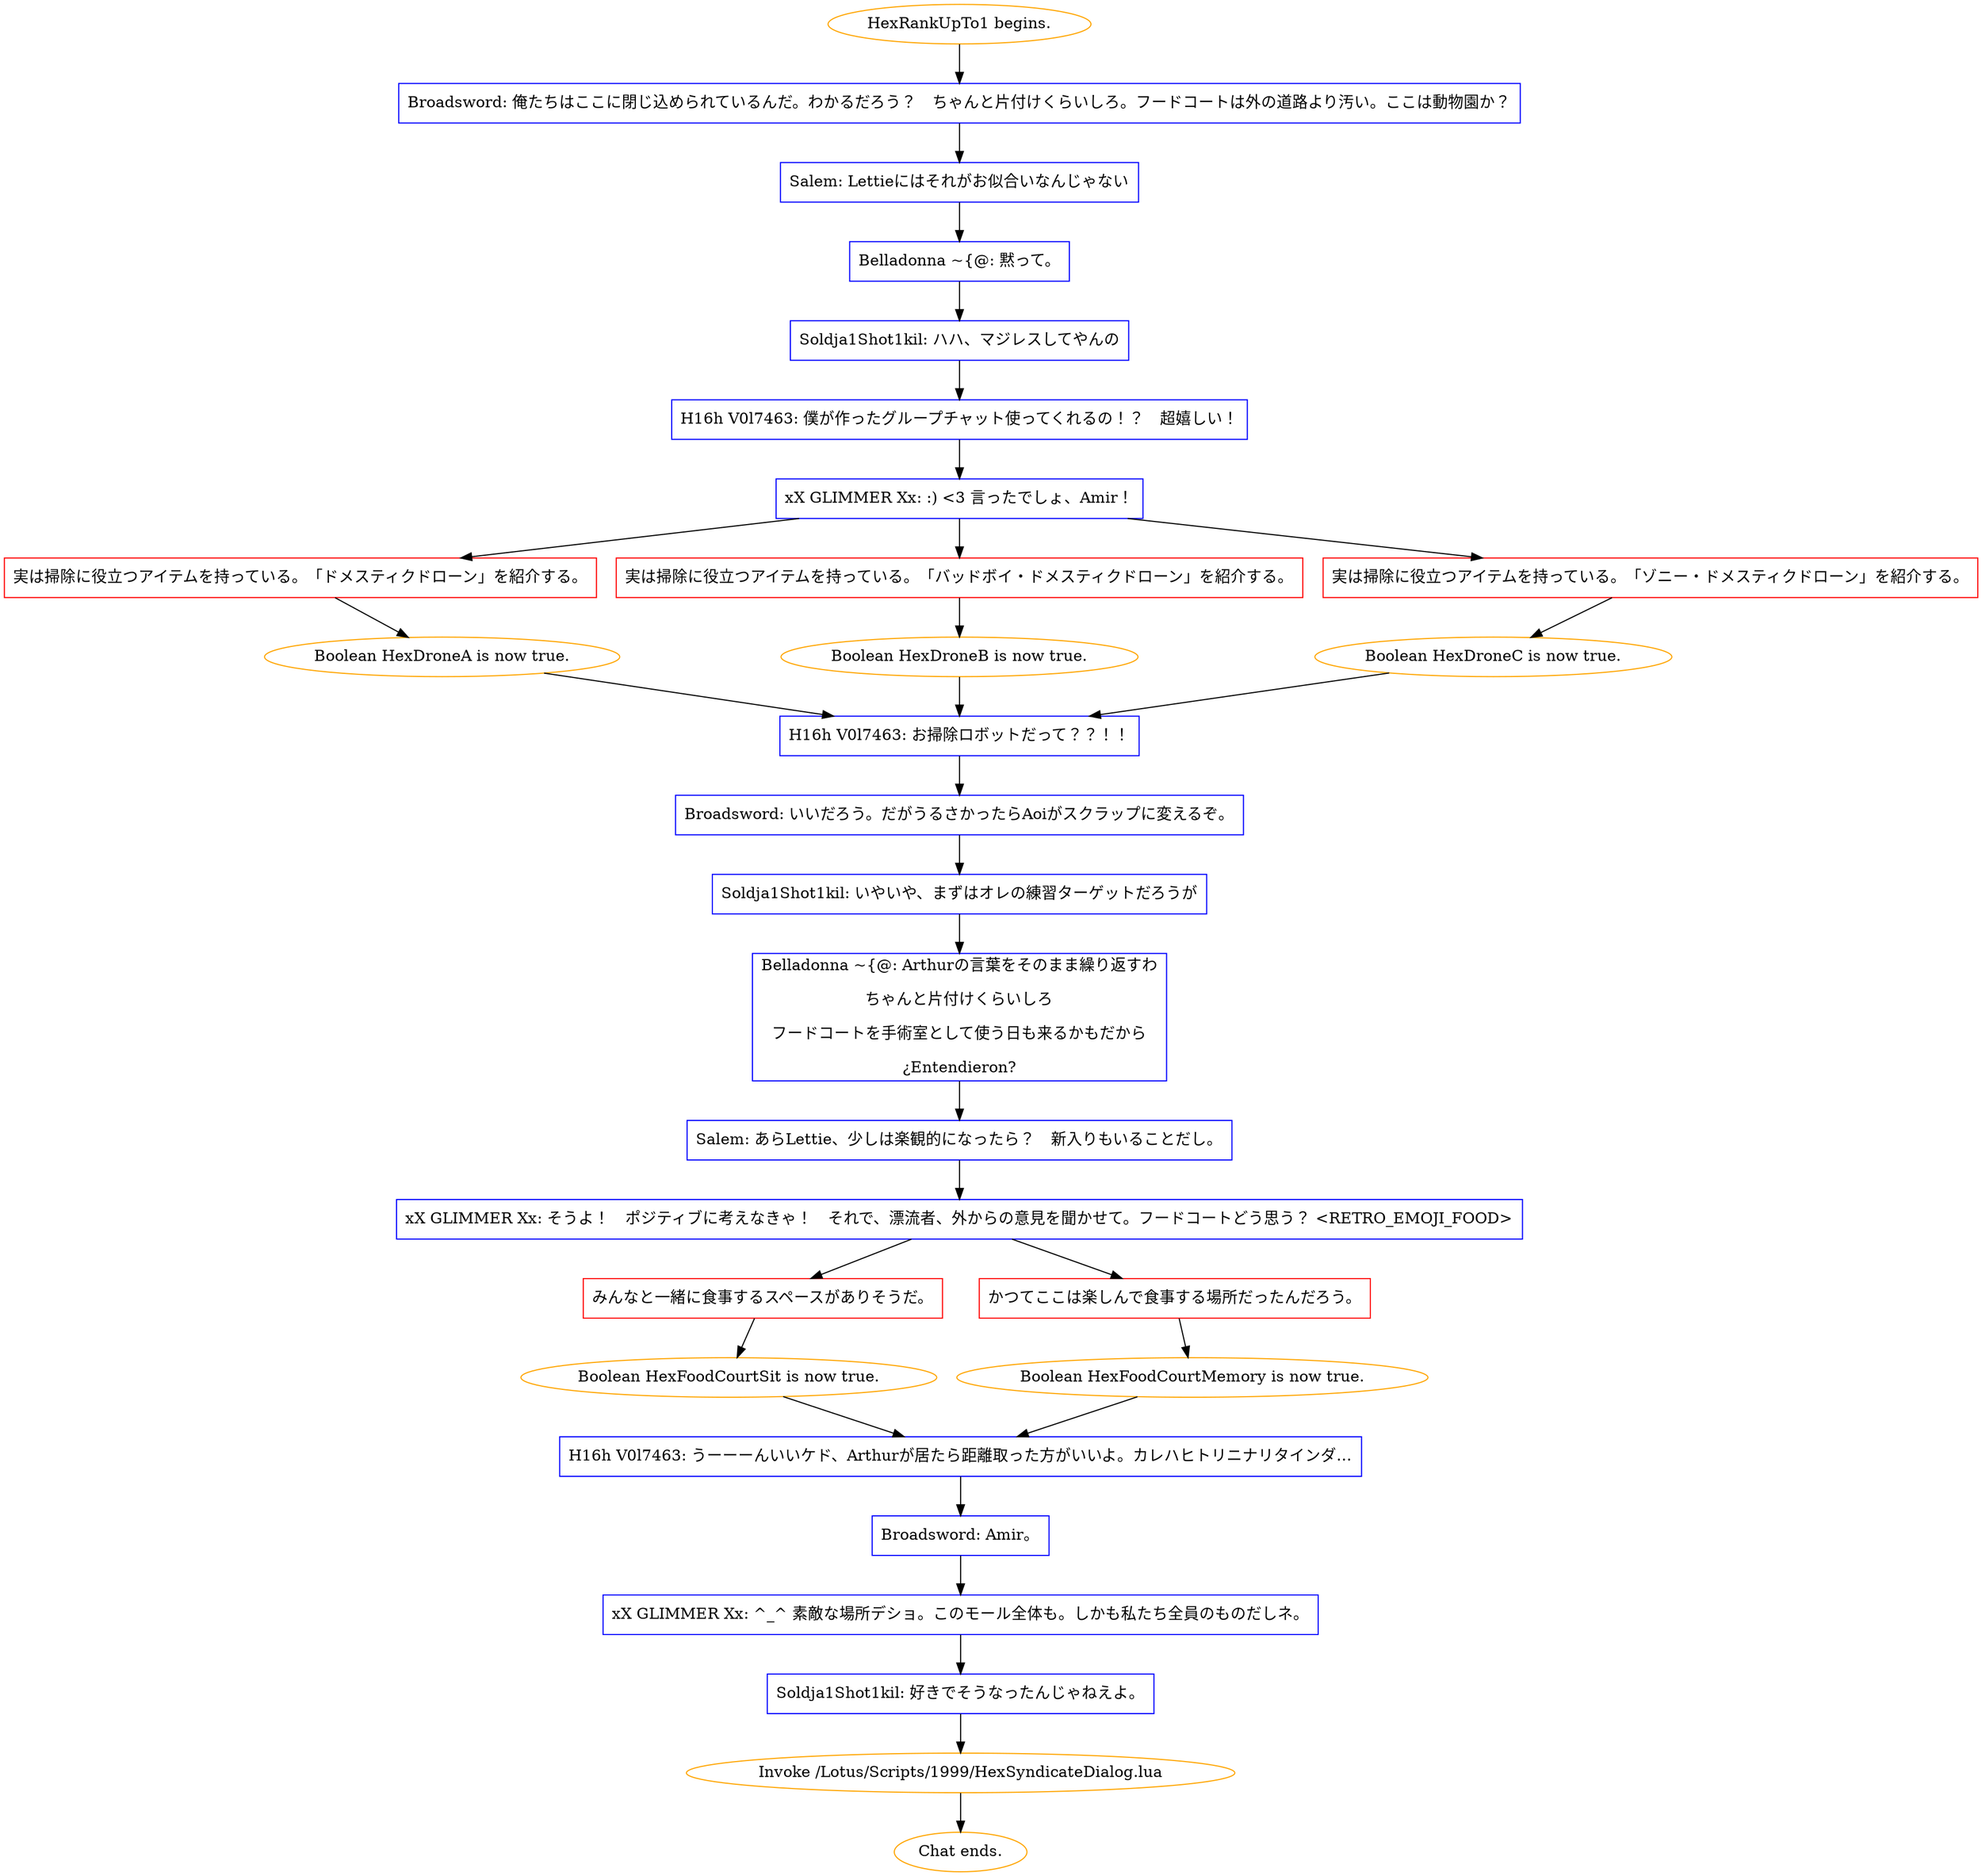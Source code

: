 digraph {
	"HexRankUpTo1 begins." [color=orange];
		"HexRankUpTo1 begins." -> j3847567058;
	j3847567058 [label="Broadsword: 俺たちはここに閉じ込められているんだ。わかるだろう？　ちゃんと片付けくらいしろ。フードコートは外の道路より汚い。ここは動物園か？",shape=box,color=blue];
		j3847567058 -> j4020102165;
	j4020102165 [label="Salem: Lettieにはそれがお似合いなんじゃない",shape=box,color=blue];
		j4020102165 -> j4146319996;
	j4146319996 [label="Belladonna ~{@: 黙って。",shape=box,color=blue];
		j4146319996 -> j2018386304;
	j2018386304 [label="Soldja1Shot1kil: ハハ、マジレスしてやんの",shape=box,color=blue];
		j2018386304 -> j298530191;
	j298530191 [label="H16h V0l7463: 僕が作ったグループチャット使ってくれるの！？　超嬉しい！",shape=box,color=blue];
		j298530191 -> j2885884767;
	j2885884767 [label="xX GLIMMER Xx: :) <3 言ったでしょ、Amir！",shape=box,color=blue];
		j2885884767 -> j4113939877;
		j2885884767 -> j1098011553;
		j2885884767 -> j1372282490;
	j4113939877 [label="実は掃除に役立つアイテムを持っている。「ドメスティクドローン」を紹介する。",shape=box,color=red];
		j4113939877 -> j2122431720;
	j1098011553 [label="実は掃除に役立つアイテムを持っている。「バッドボイ・ドメスティクドローン」を紹介する。",shape=box,color=red];
		j1098011553 -> j1795633888;
	j1372282490 [label="実は掃除に役立つアイテムを持っている。「ゾニー・ドメスティクドローン」を紹介する。",shape=box,color=red];
		j1372282490 -> j626752945;
	j2122431720 [label="Boolean HexDroneA is now true.",color=orange];
		j2122431720 -> j3974249042;
	j1795633888 [label="Boolean HexDroneB is now true.",color=orange];
		j1795633888 -> j3974249042;
	j626752945 [label="Boolean HexDroneC is now true.",color=orange];
		j626752945 -> j3974249042;
	j3974249042 [label="H16h V0l7463: お掃除ロボットだって？？！！",shape=box,color=blue];
		j3974249042 -> j1917377032;
	j1917377032 [label="Broadsword: いいだろう。だがうるさかったらAoiがスクラップに変えるぞ。",shape=box,color=blue];
		j1917377032 -> j2803741744;
	j2803741744 [label="Soldja1Shot1kil: いやいや、まずはオレの練習ターゲットだろうが",shape=box,color=blue];
		j2803741744 -> j3595235962;
	j3595235962 [label="Belladonna ~{@: Arthurの言葉をそのまま繰り返すわ
ちゃんと片付けくらいしろ
フードコートを手術室として使う日も来るかもだから
¿Entendieron?",shape=box,color=blue];
		j3595235962 -> j1113797906;
	j1113797906 [label="Salem: あらLettie、少しは楽観的になったら？　新入りもいることだし。",shape=box,color=blue];
		j1113797906 -> j1048780706;
	j1048780706 [label="xX GLIMMER Xx: そうよ！　ポジティブに考えなきゃ！　それで、漂流者、外からの意見を聞かせて。フードコートどう思う？ <RETRO_EMOJI_FOOD>",shape=box,color=blue];
		j1048780706 -> j4074961636;
		j1048780706 -> j3022446552;
	j4074961636 [label="みんなと一緒に食事するスペースがありそうだ。",shape=box,color=red];
		j4074961636 -> j1025949570;
	j3022446552 [label="かつてここは楽しんで食事する場所だったんだろう。",shape=box,color=red];
		j3022446552 -> j1727879250;
	j1025949570 [label="Boolean HexFoodCourtSit is now true.",color=orange];
		j1025949570 -> j920918643;
	j1727879250 [label="Boolean HexFoodCourtMemory is now true.",color=orange];
		j1727879250 -> j920918643;
	j920918643 [label="H16h V0l7463: うーーーんいいケド、Arthurが居たら距離取った方がいいよ。カレハヒトリニナリタインダ…",shape=box,color=blue];
		j920918643 -> j752898008;
	j752898008 [label="Broadsword: Amir。",shape=box,color=blue];
		j752898008 -> j269845281;
	j269845281 [label="xX GLIMMER Xx: ^_^ 素敵な場所デショ。このモール全体も。しかも私たち全員のものだしネ。",shape=box,color=blue];
		j269845281 -> j1127091988;
	j1127091988 [label="Soldja1Shot1kil: 好きでそうなったんじゃねえよ。",shape=box,color=blue];
		j1127091988 -> j2375408662;
	j2375408662 [label="Invoke /Lotus/Scripts/1999/HexSyndicateDialog.lua",color=orange];
		j2375408662 -> "Chat ends.";
	"Chat ends." [color=orange];
}
